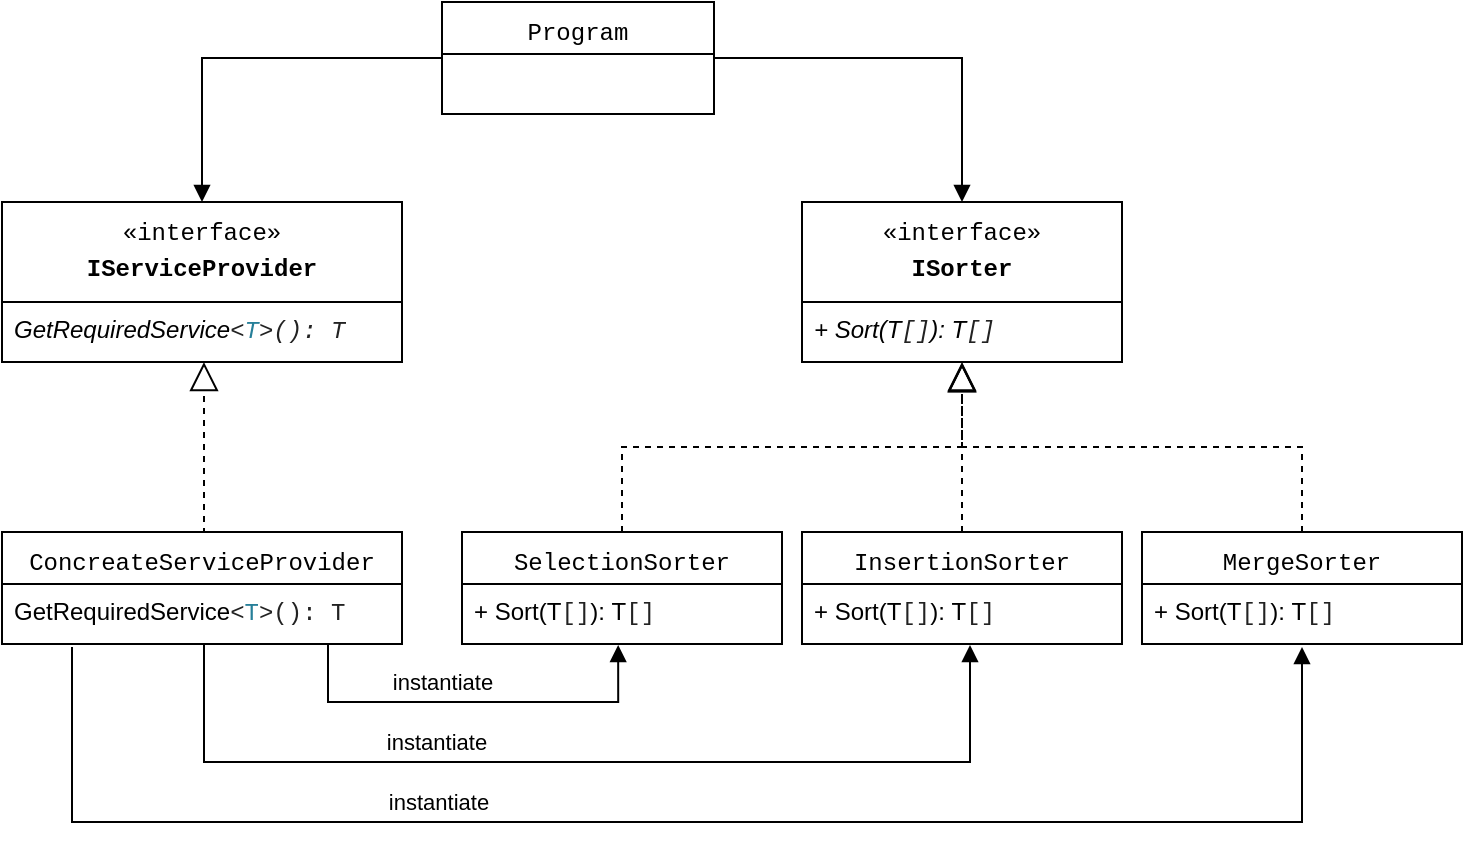 <mxfile version="21.7.2" type="device">
  <diagram id="C5RBs43oDa-KdzZeNtuy" name="Page-1">
    <mxGraphModel dx="954" dy="500" grid="1" gridSize="10" guides="1" tooltips="1" connect="1" arrows="1" fold="1" page="1" pageScale="1" pageWidth="827" pageHeight="1169" math="0" shadow="0">
      <root>
        <mxCell id="WIyWlLk6GJQsqaUBKTNV-0" />
        <mxCell id="WIyWlLk6GJQsqaUBKTNV-1" parent="WIyWlLk6GJQsqaUBKTNV-0" />
        <mxCell id="hBMQ72z1jsUdcbu7c47K-1" value="&lt;div style=&quot;background-color: rgb(255, 255, 255); font-family: Menlo, Monaco, &amp;quot;Courier New&amp;quot;, monospace; font-weight: normal; line-height: 18px;&quot;&gt;SelectionSorter&lt;/div&gt;" style="swimlane;fontStyle=1;align=center;verticalAlign=top;childLayout=stackLayout;horizontal=1;startSize=26;horizontalStack=0;resizeParent=1;resizeParentMax=0;resizeLast=0;collapsible=1;marginBottom=0;whiteSpace=wrap;html=1;" vertex="1" parent="WIyWlLk6GJQsqaUBKTNV-1">
          <mxGeometry x="290" y="285" width="160" height="56" as="geometry">
            <mxRectangle x="620" y="130" width="150" height="30" as="alternateBounds" />
          </mxGeometry>
        </mxCell>
        <mxCell id="hBMQ72z1jsUdcbu7c47K-29" value="+ Sort(T&lt;span style=&quot;font-family: Menlo, Monaco, &amp;quot;Courier New&amp;quot;, monospace; color: rgb(34, 34, 34);&quot;&gt;[&lt;/span&gt;&lt;span style=&quot;font-family: Menlo, Monaco, &amp;quot;Courier New&amp;quot;, monospace; color: rgb(34, 34, 34);&quot;&gt;]&lt;/span&gt;&lt;span style=&quot;background-color: initial;&quot;&gt;):&amp;nbsp;&lt;/span&gt;T&lt;span style=&quot;font-family: Menlo, Monaco, &amp;quot;Courier New&amp;quot;, monospace; color: rgb(34, 34, 34);&quot;&gt;[&lt;/span&gt;&lt;span style=&quot;font-family: Menlo, Monaco, &amp;quot;Courier New&amp;quot;, monospace; color: rgb(34, 34, 34);&quot;&gt;]&lt;/span&gt;" style="text;strokeColor=none;fillColor=none;align=left;verticalAlign=top;spacingLeft=4;spacingRight=4;overflow=hidden;rotatable=0;points=[[0,0.5],[1,0.5]];portConstraint=eastwest;whiteSpace=wrap;html=1;" vertex="1" parent="hBMQ72z1jsUdcbu7c47K-1">
          <mxGeometry y="26" width="160" height="30" as="geometry" />
        </mxCell>
        <mxCell id="hBMQ72z1jsUdcbu7c47K-5" value="&lt;div style=&quot;background-color: rgb(255, 255, 255); font-family: Menlo, Monaco, &amp;quot;Courier New&amp;quot;, monospace; font-weight: normal; line-height: 18px;&quot;&gt;&lt;div style=&quot;line-height: 18px;&quot;&gt;InsertionSorter&lt;/div&gt;&lt;/div&gt;" style="swimlane;fontStyle=1;align=center;verticalAlign=top;childLayout=stackLayout;horizontal=1;startSize=26;horizontalStack=0;resizeParent=1;resizeParentMax=0;resizeLast=0;collapsible=1;marginBottom=0;whiteSpace=wrap;html=1;" vertex="1" parent="WIyWlLk6GJQsqaUBKTNV-1">
          <mxGeometry x="460" y="285" width="160" height="56" as="geometry" />
        </mxCell>
        <mxCell id="hBMQ72z1jsUdcbu7c47K-30" value="+ Sort(T&lt;span style=&quot;font-family: Menlo, Monaco, &amp;quot;Courier New&amp;quot;, monospace; color: rgb(34, 34, 34);&quot;&gt;[&lt;/span&gt;&lt;span style=&quot;font-family: Menlo, Monaco, &amp;quot;Courier New&amp;quot;, monospace; color: rgb(34, 34, 34);&quot;&gt;]&lt;/span&gt;&lt;span style=&quot;background-color: initial;&quot;&gt;):&amp;nbsp;&lt;/span&gt;T&lt;span style=&quot;font-family: Menlo, Monaco, &amp;quot;Courier New&amp;quot;, monospace; color: rgb(34, 34, 34);&quot;&gt;[&lt;/span&gt;&lt;span style=&quot;font-family: Menlo, Monaco, &amp;quot;Courier New&amp;quot;, monospace; color: rgb(34, 34, 34);&quot;&gt;]&lt;/span&gt;" style="text;strokeColor=none;fillColor=none;align=left;verticalAlign=top;spacingLeft=4;spacingRight=4;overflow=hidden;rotatable=0;points=[[0,0.5],[1,0.5]];portConstraint=eastwest;whiteSpace=wrap;html=1;" vertex="1" parent="hBMQ72z1jsUdcbu7c47K-5">
          <mxGeometry y="26" width="160" height="30" as="geometry" />
        </mxCell>
        <mxCell id="hBMQ72z1jsUdcbu7c47K-7" value="&lt;div style=&quot;background-color: rgb(255, 255, 255); font-family: Menlo, Monaco, &amp;quot;Courier New&amp;quot;, monospace; font-weight: normal; line-height: 18px;&quot;&gt;&lt;div style=&quot;line-height: 18px;&quot;&gt;MergeSorter&lt;/div&gt;&lt;/div&gt;" style="swimlane;fontStyle=1;align=center;verticalAlign=top;childLayout=stackLayout;horizontal=1;startSize=26;horizontalStack=0;resizeParent=1;resizeParentMax=0;resizeLast=0;collapsible=1;marginBottom=0;whiteSpace=wrap;html=1;" vertex="1" parent="WIyWlLk6GJQsqaUBKTNV-1">
          <mxGeometry x="630" y="285" width="160" height="56" as="geometry" />
        </mxCell>
        <mxCell id="hBMQ72z1jsUdcbu7c47K-31" value="+ Sort(T&lt;span style=&quot;font-family: Menlo, Monaco, &amp;quot;Courier New&amp;quot;, monospace; color: rgb(34, 34, 34);&quot;&gt;[&lt;/span&gt;&lt;span style=&quot;font-family: Menlo, Monaco, &amp;quot;Courier New&amp;quot;, monospace; color: rgb(34, 34, 34);&quot;&gt;]&lt;/span&gt;&lt;span style=&quot;background-color: initial;&quot;&gt;):&amp;nbsp;&lt;/span&gt;T&lt;span style=&quot;font-family: Menlo, Monaco, &amp;quot;Courier New&amp;quot;, monospace; color: rgb(34, 34, 34);&quot;&gt;[&lt;/span&gt;&lt;span style=&quot;font-family: Menlo, Monaco, &amp;quot;Courier New&amp;quot;, monospace; color: rgb(34, 34, 34);&quot;&gt;]&lt;/span&gt;" style="text;strokeColor=none;fillColor=none;align=left;verticalAlign=top;spacingLeft=4;spacingRight=4;overflow=hidden;rotatable=0;points=[[0,0.5],[1,0.5]];portConstraint=eastwest;whiteSpace=wrap;html=1;" vertex="1" parent="hBMQ72z1jsUdcbu7c47K-7">
          <mxGeometry y="26" width="160" height="30" as="geometry" />
        </mxCell>
        <mxCell id="hBMQ72z1jsUdcbu7c47K-14" value="" style="endArrow=block;dashed=1;endFill=0;endSize=12;html=1;rounded=0;edgeStyle=orthogonalEdgeStyle;entryX=0.5;entryY=1;entryDx=0;entryDy=0;exitX=0.5;exitY=0;exitDx=0;exitDy=0;entryPerimeter=0;" edge="1" parent="WIyWlLk6GJQsqaUBKTNV-1" source="hBMQ72z1jsUdcbu7c47K-1" target="hBMQ72z1jsUdcbu7c47K-23">
          <mxGeometry width="160" relative="1" as="geometry">
            <mxPoint x="370" y="260" as="sourcePoint" />
            <mxPoint x="540" y="170" as="targetPoint" />
          </mxGeometry>
        </mxCell>
        <mxCell id="hBMQ72z1jsUdcbu7c47K-17" value="" style="endArrow=block;dashed=1;endFill=0;endSize=12;html=1;rounded=0;edgeStyle=orthogonalEdgeStyle;exitX=0.5;exitY=0;exitDx=0;exitDy=0;entryX=0.5;entryY=1.017;entryDx=0;entryDy=0;entryPerimeter=0;" edge="1" parent="WIyWlLk6GJQsqaUBKTNV-1" source="hBMQ72z1jsUdcbu7c47K-5" target="hBMQ72z1jsUdcbu7c47K-23">
          <mxGeometry width="160" relative="1" as="geometry">
            <mxPoint x="590" y="250" as="sourcePoint" />
            <mxPoint x="600" y="200" as="targetPoint" />
          </mxGeometry>
        </mxCell>
        <mxCell id="hBMQ72z1jsUdcbu7c47K-18" value="" style="endArrow=block;dashed=1;endFill=0;endSize=12;html=1;rounded=0;edgeStyle=orthogonalEdgeStyle;exitX=0.5;exitY=0;exitDx=0;exitDy=0;entryX=0.5;entryY=1.023;entryDx=0;entryDy=0;entryPerimeter=0;" edge="1" parent="WIyWlLk6GJQsqaUBKTNV-1" source="hBMQ72z1jsUdcbu7c47K-7" target="hBMQ72z1jsUdcbu7c47K-23">
          <mxGeometry width="160" relative="1" as="geometry">
            <mxPoint x="550" y="295" as="sourcePoint" />
            <mxPoint x="670" y="190" as="targetPoint" />
          </mxGeometry>
        </mxCell>
        <mxCell id="hBMQ72z1jsUdcbu7c47K-22" value="&lt;div style=&quot;background-color: rgb(255, 255, 255); font-family: Menlo, Monaco, &amp;quot;Courier New&amp;quot;, monospace; line-height: 18px;&quot;&gt;&lt;span style=&quot;font-weight: normal;&quot;&gt;«interface»&lt;/span&gt;&lt;br style=&quot;border-color: var(--border-color); font-family: Helvetica; background-color: rgb(251, 251, 251);&quot;&gt;&lt;div style=&quot;border-color: var(--border-color); line-height: 18px;&quot;&gt;ISorter&lt;/div&gt;&lt;/div&gt;" style="swimlane;fontStyle=1;align=center;verticalAlign=top;childLayout=stackLayout;horizontal=1;startSize=50;horizontalStack=0;resizeParent=1;resizeParentMax=0;resizeLast=0;collapsible=1;marginBottom=0;whiteSpace=wrap;html=1;" vertex="1" parent="WIyWlLk6GJQsqaUBKTNV-1">
          <mxGeometry x="460" y="120" width="160" height="80" as="geometry">
            <mxRectangle x="505" y="280" width="150" height="30" as="alternateBounds" />
          </mxGeometry>
        </mxCell>
        <mxCell id="hBMQ72z1jsUdcbu7c47K-23" value="&lt;i&gt;+ Sort(T&lt;span style=&quot;font-family: Menlo, Monaco, &amp;quot;Courier New&amp;quot;, monospace; color: rgb(34, 34, 34);&quot;&gt;[&lt;/span&gt;&lt;span style=&quot;font-family: Menlo, Monaco, &amp;quot;Courier New&amp;quot;, monospace; color: rgb(34, 34, 34);&quot;&gt;]&lt;/span&gt;&lt;span style=&quot;background-color: initial;&quot;&gt;):&amp;nbsp;&lt;/span&gt;T&lt;span style=&quot;font-family: Menlo, Monaco, &amp;quot;Courier New&amp;quot;, monospace; color: rgb(34, 34, 34);&quot;&gt;[&lt;/span&gt;&lt;span style=&quot;font-family: Menlo, Monaco, &amp;quot;Courier New&amp;quot;, monospace; color: rgb(34, 34, 34);&quot;&gt;]&lt;/span&gt;&lt;/i&gt;" style="text;strokeColor=none;fillColor=none;align=left;verticalAlign=top;spacingLeft=4;spacingRight=4;overflow=hidden;rotatable=0;points=[[0,0.5],[1,0.5]];portConstraint=eastwest;whiteSpace=wrap;html=1;" vertex="1" parent="hBMQ72z1jsUdcbu7c47K-22">
          <mxGeometry y="50" width="160" height="30" as="geometry" />
        </mxCell>
        <mxCell id="hBMQ72z1jsUdcbu7c47K-25" value="&lt;div style=&quot;background-color: rgb(255, 255, 255); font-family: Menlo, Monaco, &amp;quot;Courier New&amp;quot;, monospace; line-height: 18px;&quot;&gt;&lt;span style=&quot;font-weight: normal;&quot;&gt;«interface»&lt;/span&gt;&lt;br style=&quot;border-color: var(--border-color); font-family: Helvetica; background-color: rgb(251, 251, 251);&quot;&gt;&lt;div style=&quot;border-color: var(--border-color); line-height: 18px;&quot;&gt;IServiceProvider&lt;br&gt;&lt;/div&gt;&lt;/div&gt;" style="swimlane;fontStyle=1;align=center;verticalAlign=top;childLayout=stackLayout;horizontal=1;startSize=50;horizontalStack=0;resizeParent=1;resizeParentMax=0;resizeLast=0;collapsible=1;marginBottom=0;whiteSpace=wrap;html=1;" vertex="1" parent="WIyWlLk6GJQsqaUBKTNV-1">
          <mxGeometry x="60" y="120" width="200" height="80" as="geometry">
            <mxRectangle x="505" y="280" width="150" height="30" as="alternateBounds" />
          </mxGeometry>
        </mxCell>
        <mxCell id="hBMQ72z1jsUdcbu7c47K-26" value="&lt;i&gt;GetRequiredService&lt;span style=&quot;border-color: var(--border-color); font-family: Menlo, Monaco, &amp;quot;Courier New&amp;quot;, monospace; color: rgb(34, 34, 34);&quot;&gt;&amp;lt;&lt;/span&gt;&lt;span style=&quot;border-color: var(--border-color); font-family: Menlo, Monaco, &amp;quot;Courier New&amp;quot;, monospace; color: rgb(38, 127, 153);&quot;&gt;T&lt;/span&gt;&lt;span style=&quot;border-color: var(--border-color); font-family: Menlo, Monaco, &amp;quot;Courier New&amp;quot;, monospace; color: rgb(34, 34, 34);&quot;&gt;&amp;gt;&lt;/span&gt;&lt;span style=&quot;border-color: var(--border-color); font-family: Menlo, Monaco, &amp;quot;Courier New&amp;quot;, monospace; color: rgb(34, 34, 34);&quot;&gt;(&lt;/span&gt;&lt;span style=&quot;border-color: var(--border-color); font-family: Menlo, Monaco, &amp;quot;Courier New&amp;quot;, monospace; color: rgb(34, 34, 34);&quot;&gt;): T&lt;/span&gt;&lt;/i&gt;" style="text;strokeColor=none;fillColor=none;align=left;verticalAlign=top;spacingLeft=4;spacingRight=4;overflow=hidden;rotatable=0;points=[[0,0.5],[1,0.5]];portConstraint=eastwest;whiteSpace=wrap;html=1;" vertex="1" parent="hBMQ72z1jsUdcbu7c47K-25">
          <mxGeometry y="50" width="200" height="30" as="geometry" />
        </mxCell>
        <mxCell id="hBMQ72z1jsUdcbu7c47K-27" value="&lt;div style=&quot;background-color: rgb(255, 255, 255); font-family: Menlo, Monaco, &amp;quot;Courier New&amp;quot;, monospace; font-weight: normal; line-height: 18px;&quot;&gt;ConcreateServiceProvider&lt;br&gt;&lt;/div&gt;" style="swimlane;fontStyle=1;align=center;verticalAlign=top;childLayout=stackLayout;horizontal=1;startSize=26;horizontalStack=0;resizeParent=1;resizeParentMax=0;resizeLast=0;collapsible=1;marginBottom=0;whiteSpace=wrap;html=1;" vertex="1" parent="WIyWlLk6GJQsqaUBKTNV-1">
          <mxGeometry x="60" y="285" width="200" height="56" as="geometry">
            <mxRectangle x="620" y="130" width="150" height="30" as="alternateBounds" />
          </mxGeometry>
        </mxCell>
        <mxCell id="hBMQ72z1jsUdcbu7c47K-32" value="GetRequiredService&lt;span style=&quot;border-color: var(--border-color); font-family: Menlo, Monaco, &amp;quot;Courier New&amp;quot;, monospace; color: rgb(34, 34, 34);&quot;&gt;&amp;lt;&lt;/span&gt;&lt;span style=&quot;border-color: var(--border-color); font-family: Menlo, Monaco, &amp;quot;Courier New&amp;quot;, monospace; color: rgb(38, 127, 153);&quot;&gt;T&lt;/span&gt;&lt;span style=&quot;border-color: var(--border-color); font-family: Menlo, Monaco, &amp;quot;Courier New&amp;quot;, monospace; color: rgb(34, 34, 34);&quot;&gt;&amp;gt;&lt;/span&gt;&lt;span style=&quot;border-color: var(--border-color); font-family: Menlo, Monaco, &amp;quot;Courier New&amp;quot;, monospace; color: rgb(34, 34, 34);&quot;&gt;(&lt;/span&gt;&lt;span style=&quot;border-color: var(--border-color); font-family: Menlo, Monaco, &amp;quot;Courier New&amp;quot;, monospace; color: rgb(34, 34, 34);&quot;&gt;): T&lt;/span&gt;" style="text;strokeColor=none;fillColor=none;align=left;verticalAlign=top;spacingLeft=4;spacingRight=4;overflow=hidden;rotatable=0;points=[[0,0.5],[1,0.5]];portConstraint=eastwest;whiteSpace=wrap;html=1;" vertex="1" parent="hBMQ72z1jsUdcbu7c47K-27">
          <mxGeometry y="26" width="200" height="30" as="geometry" />
        </mxCell>
        <mxCell id="hBMQ72z1jsUdcbu7c47K-33" value="" style="endArrow=block;endFill=1;html=1;edgeStyle=orthogonalEdgeStyle;align=left;verticalAlign=top;rounded=0;exitX=0.175;exitY=1.05;exitDx=0;exitDy=0;exitPerimeter=0;entryX=0.5;entryY=1.05;entryDx=0;entryDy=0;entryPerimeter=0;" edge="1" parent="WIyWlLk6GJQsqaUBKTNV-1" source="hBMQ72z1jsUdcbu7c47K-32" target="hBMQ72z1jsUdcbu7c47K-31">
          <mxGeometry x="-1" relative="1" as="geometry">
            <mxPoint x="30" y="370" as="sourcePoint" />
            <mxPoint x="310" y="420" as="targetPoint" />
            <Array as="points">
              <mxPoint x="95" y="430" />
              <mxPoint x="710" y="430" />
            </Array>
          </mxGeometry>
        </mxCell>
        <mxCell id="hBMQ72z1jsUdcbu7c47K-42" value="instantiate" style="edgeLabel;html=1;align=center;verticalAlign=middle;resizable=0;points=[];" vertex="1" connectable="0" parent="hBMQ72z1jsUdcbu7c47K-33">
          <mxGeometry x="-0.284" y="-1" relative="1" as="geometry">
            <mxPoint x="-13" y="-11" as="offset" />
          </mxGeometry>
        </mxCell>
        <mxCell id="hBMQ72z1jsUdcbu7c47K-35" value="" style="endArrow=block;endFill=1;html=1;edgeStyle=orthogonalEdgeStyle;align=left;verticalAlign=top;rounded=0;entryX=0.525;entryY=1.017;entryDx=0;entryDy=0;entryPerimeter=0;exitX=0.505;exitY=0.983;exitDx=0;exitDy=0;exitPerimeter=0;" edge="1" parent="WIyWlLk6GJQsqaUBKTNV-1" source="hBMQ72z1jsUdcbu7c47K-32" target="hBMQ72z1jsUdcbu7c47K-30">
          <mxGeometry x="-0.694" y="20" relative="1" as="geometry">
            <mxPoint x="94" y="342" as="sourcePoint" />
            <mxPoint x="720" y="353" as="targetPoint" />
            <Array as="points">
              <mxPoint x="161" y="400" />
              <mxPoint x="544" y="400" />
            </Array>
            <mxPoint as="offset" />
          </mxGeometry>
        </mxCell>
        <mxCell id="hBMQ72z1jsUdcbu7c47K-41" value="instantiate" style="edgeLabel;html=1;align=center;verticalAlign=middle;resizable=0;points=[];" vertex="1" connectable="0" parent="hBMQ72z1jsUdcbu7c47K-35">
          <mxGeometry x="-0.283" relative="1" as="geometry">
            <mxPoint x="-4" y="-10" as="offset" />
          </mxGeometry>
        </mxCell>
        <mxCell id="hBMQ72z1jsUdcbu7c47K-37" value="" style="endArrow=block;endFill=1;html=1;edgeStyle=orthogonalEdgeStyle;align=left;verticalAlign=top;rounded=0;entryX=0.488;entryY=1.017;entryDx=0;entryDy=0;entryPerimeter=0;exitX=0.815;exitY=1.017;exitDx=0;exitDy=0;exitPerimeter=0;" edge="1" parent="WIyWlLk6GJQsqaUBKTNV-1" source="hBMQ72z1jsUdcbu7c47K-32" target="hBMQ72z1jsUdcbu7c47K-29">
          <mxGeometry x="-0.694" y="20" relative="1" as="geometry">
            <mxPoint x="104" y="352" as="sourcePoint" />
            <mxPoint x="554" y="352" as="targetPoint" />
            <Array as="points">
              <mxPoint x="223" y="370" />
              <mxPoint x="368" y="370" />
            </Array>
            <mxPoint as="offset" />
          </mxGeometry>
        </mxCell>
        <mxCell id="hBMQ72z1jsUdcbu7c47K-39" value="instantiate" style="edgeLabel;html=1;align=center;verticalAlign=middle;resizable=0;points=[];" vertex="1" connectable="0" parent="hBMQ72z1jsUdcbu7c47K-37">
          <mxGeometry x="-0.302" y="1" relative="1" as="geometry">
            <mxPoint x="15" y="-9" as="offset" />
          </mxGeometry>
        </mxCell>
        <mxCell id="hBMQ72z1jsUdcbu7c47K-40" value="instantiate" style="edgeLabel;html=1;align=center;verticalAlign=middle;resizable=0;points=[];" vertex="1" connectable="0" parent="hBMQ72z1jsUdcbu7c47K-37">
          <mxGeometry x="-0.302" y="1" relative="1" as="geometry">
            <mxPoint x="15" y="-9" as="offset" />
          </mxGeometry>
        </mxCell>
        <mxCell id="hBMQ72z1jsUdcbu7c47K-38" value="" style="endArrow=block;dashed=1;endFill=0;endSize=12;html=1;rounded=0;edgeStyle=orthogonalEdgeStyle;exitX=0.5;exitY=0;exitDx=0;exitDy=0;entryX=0.505;entryY=1.002;entryDx=0;entryDy=0;entryPerimeter=0;" edge="1" parent="WIyWlLk6GJQsqaUBKTNV-1" source="hBMQ72z1jsUdcbu7c47K-27" target="hBMQ72z1jsUdcbu7c47K-26">
          <mxGeometry width="160" relative="1" as="geometry">
            <mxPoint x="610" y="295" as="sourcePoint" />
            <mxPoint x="610" y="211" as="targetPoint" />
            <Array as="points">
              <mxPoint x="161" y="285" />
            </Array>
          </mxGeometry>
        </mxCell>
        <mxCell id="hBMQ72z1jsUdcbu7c47K-43" value="&lt;div style=&quot;background-color: rgb(255, 255, 255); font-family: Menlo, Monaco, &amp;quot;Courier New&amp;quot;, monospace; font-weight: normal; line-height: 18px;&quot;&gt;Program&lt;/div&gt;" style="swimlane;fontStyle=1;align=center;verticalAlign=top;childLayout=stackLayout;horizontal=1;startSize=26;horizontalStack=0;resizeParent=1;resizeParentMax=0;resizeLast=0;collapsible=1;marginBottom=0;whiteSpace=wrap;html=1;" vertex="1" parent="WIyWlLk6GJQsqaUBKTNV-1">
          <mxGeometry x="280" y="20" width="136" height="56" as="geometry">
            <mxRectangle x="620" y="130" width="150" height="30" as="alternateBounds" />
          </mxGeometry>
        </mxCell>
        <mxCell id="hBMQ72z1jsUdcbu7c47K-45" value="" style="endArrow=block;endFill=1;html=1;edgeStyle=orthogonalEdgeStyle;align=left;verticalAlign=top;rounded=0;exitX=1;exitY=0.5;exitDx=0;exitDy=0;entryX=0.5;entryY=0;entryDx=0;entryDy=0;" edge="1" parent="WIyWlLk6GJQsqaUBKTNV-1" source="hBMQ72z1jsUdcbu7c47K-43" target="hBMQ72z1jsUdcbu7c47K-22">
          <mxGeometry relative="1" as="geometry">
            <mxPoint x="340" y="76" as="sourcePoint" />
            <mxPoint x="610" y="50" as="targetPoint" />
          </mxGeometry>
        </mxCell>
        <mxCell id="hBMQ72z1jsUdcbu7c47K-47" value="" style="endArrow=block;endFill=1;html=1;edgeStyle=orthogonalEdgeStyle;align=left;verticalAlign=top;rounded=0;exitX=0;exitY=0.5;exitDx=0;exitDy=0;entryX=0.5;entryY=0;entryDx=0;entryDy=0;" edge="1" parent="WIyWlLk6GJQsqaUBKTNV-1" source="hBMQ72z1jsUdcbu7c47K-43" target="hBMQ72z1jsUdcbu7c47K-25">
          <mxGeometry relative="1" as="geometry">
            <mxPoint x="450" y="58" as="sourcePoint" />
            <mxPoint x="550" y="130" as="targetPoint" />
          </mxGeometry>
        </mxCell>
      </root>
    </mxGraphModel>
  </diagram>
</mxfile>
